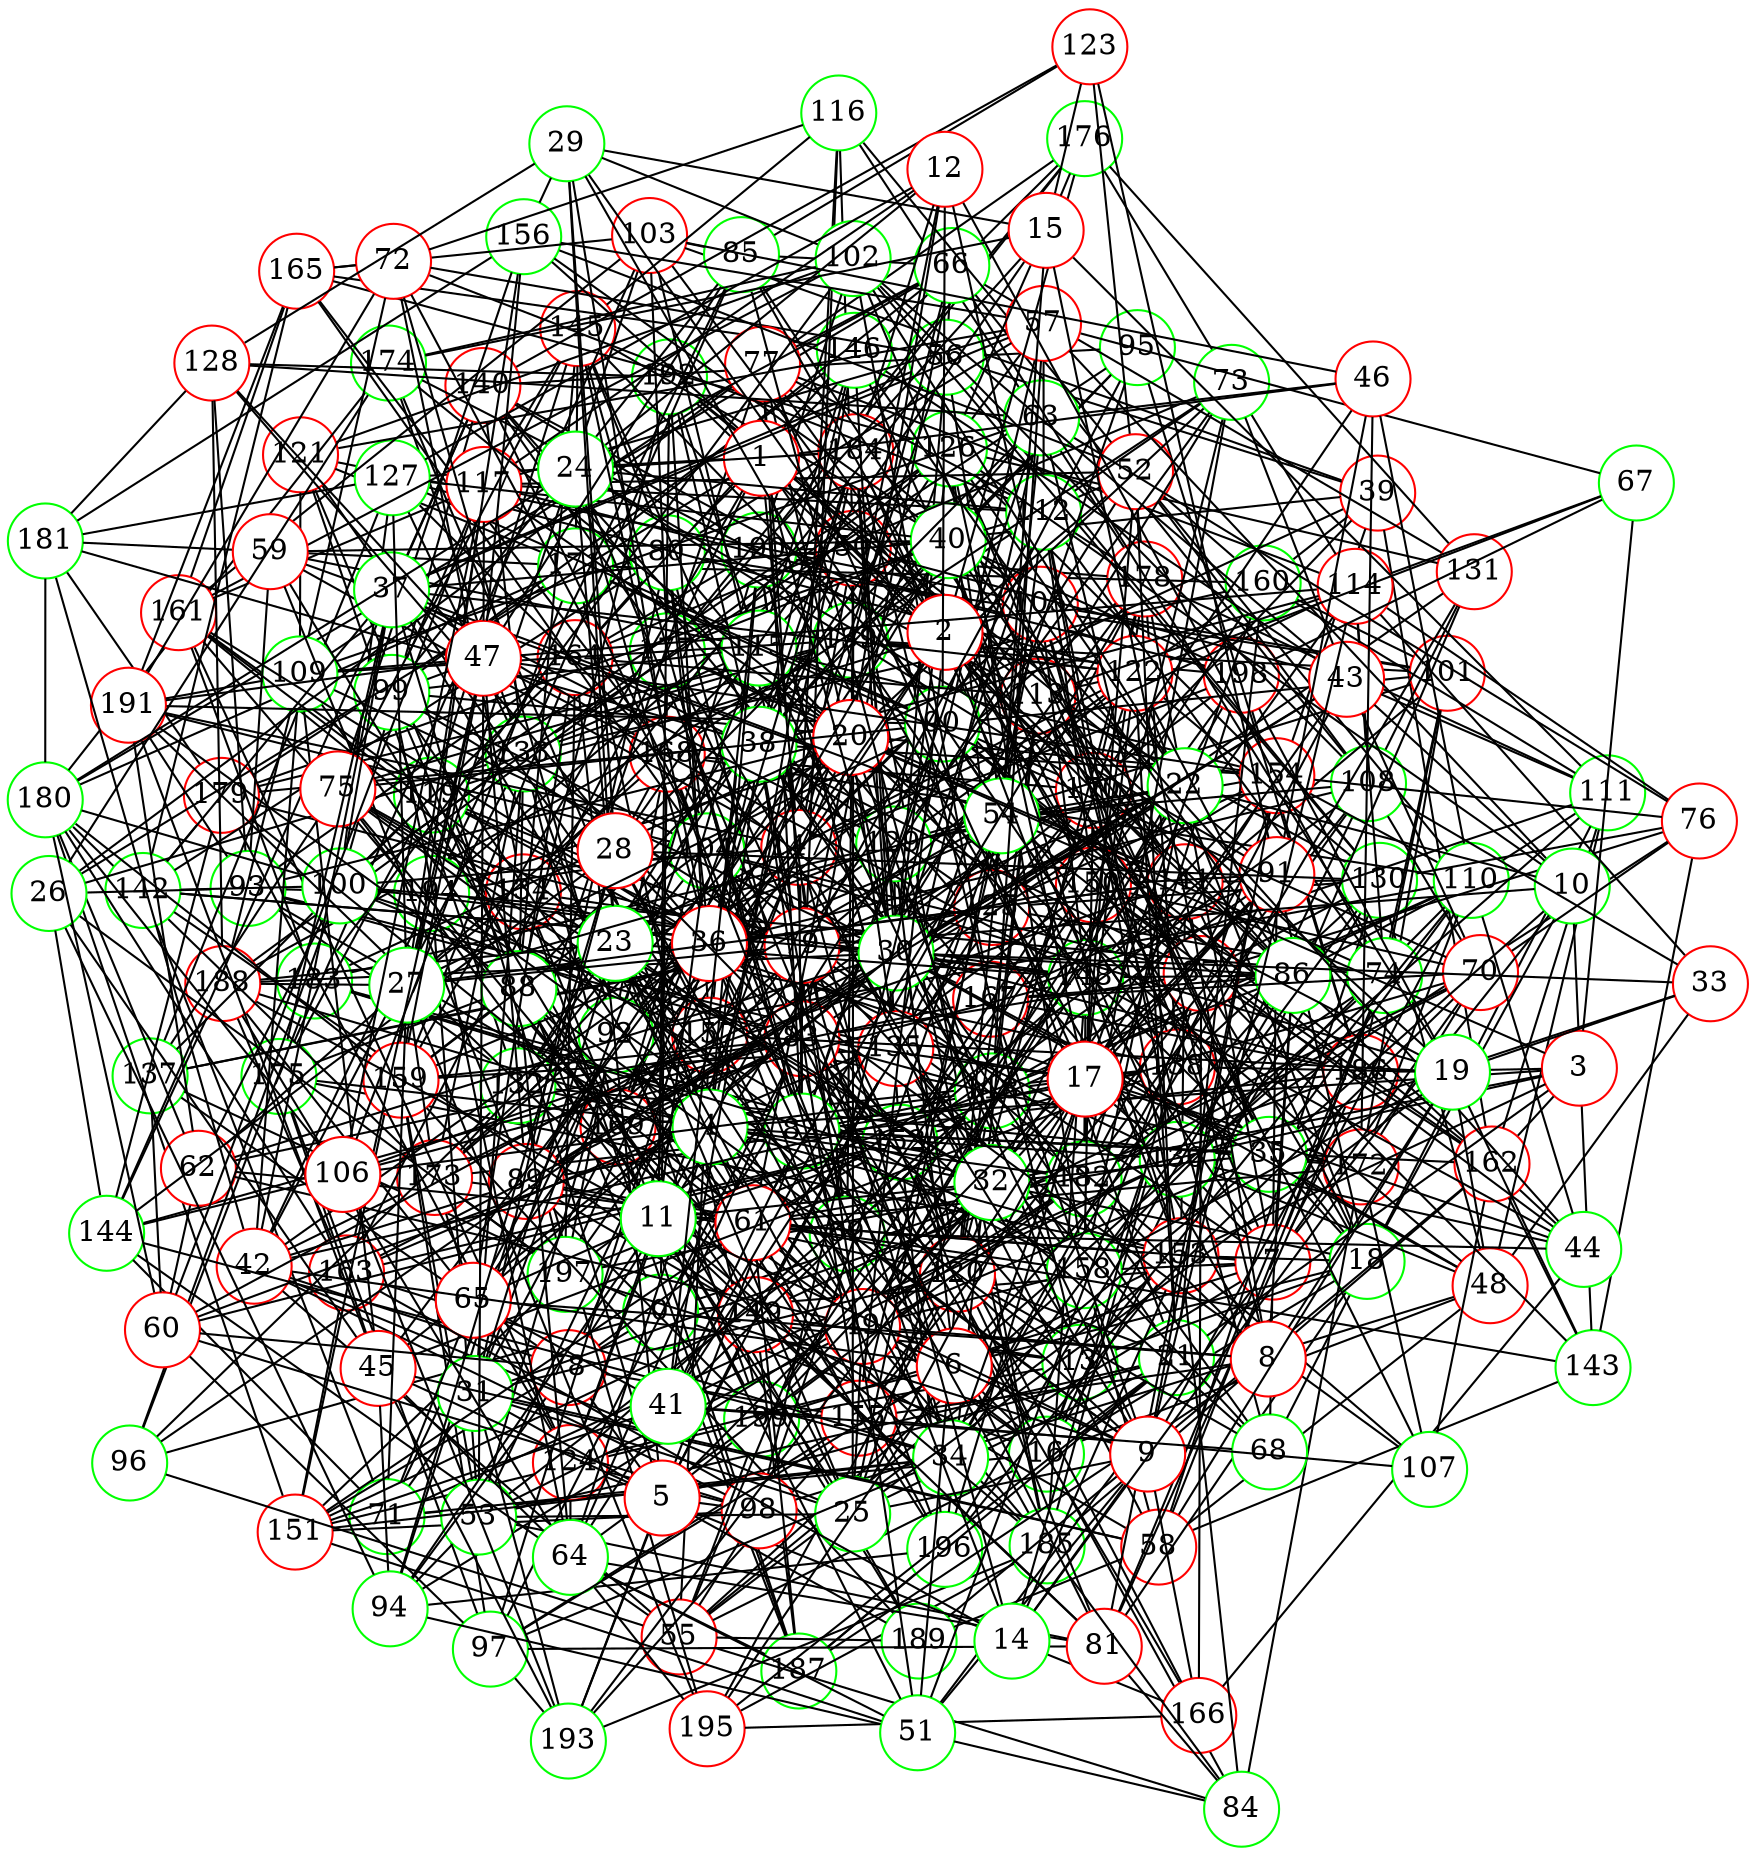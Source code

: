 graph {
graph ["layout"="fdp"]
node ["style"="filled","fillcolor"="white","fixedsize"="true","shape"="circle"]
"0" ["color"="green"]
"16" ["color"="green"]
"130" ["color"="green"]
"138" ["color"="red"]
"178" ["color"="red"]
"190" ["color"="green"]
"198" ["color"="red"]
"169" ["color"="red"]
"185" ["color"="green"]
"193" ["color"="green"]
"195" ["color"="red"]
"187" ["color"="green"]
"196" ["color"="green"]
"141" ["color"="red"]
"177" ["color"="green"]
"153" ["color"="red"]
"175" ["color"="green"]
"155" ["color"="red"]
"39" ["color"="red"]
"160" ["color"="green"]
"171" ["color"="green"]
"179" ["color"="red"]
"181" ["color"="green"]
"180" ["color"="green"]
"199" ["color"="green"]
"50" ["color"="red"]
"132" ["color"="green"]
"133" ["color"="green"]
"139" ["color"="green"]
"188" ["color"="red"]
"140" ["color"="red"]
"144" ["color"="green"]
"167" ["color"="red"]
"168" ["color"="red"]
"197" ["color"="green"]
"170" ["color"="red"]
"192" ["color"="green"]
"182" ["color"="green"]
"186" ["color"="red"]
"173" ["color"="red"]
"174" ["color"="green"]
"172" ["color"="red"]
"69" ["color"="green"]
"80" ["color"="green"]
"176" ["color"="green"]
"145" ["color"="red"]
"164" ["color"="red"]
"101" ["color"="red"]
"129" ["color"="green"]
"183" ["color"="green"]
"154" ["color"="red"]
"148" ["color"="green"]
"152" ["color"="green"]
"163" ["color"="red"]
"166" ["color"="red"]
"184" ["color"="red"]
"105" ["color"="red"]
"147" ["color"="red"]
"191" ["color"="red"]
"119" ["color"="green"]
"161" ["color"="red"]
"165" ["color"="red"]
"136" ["color"="green"]
"189" ["color"="green"]
"126" ["color"="green"]
"194" ["color"="green"]
"131" ["color"="red"]
"121" ["color"="red"]
"157" ["color"="red"]
"156" ["color"="green"]
"104" ["color"="green"]
"142" ["color"="green"]
"149" ["color"="red"]
"151" ["color"="red"]
"118" ["color"="green"]
"150" ["color"="red"]
"162" ["color"="red"]
"120" ["color"="red"]
"135" ["color"="red"]
"146" ["color"="green"]
"158" ["color"="green"]
"159" ["color"="red"]
"124" ["color"="red"]
"89" ["color"="red"]
"122" ["color"="red"]
"127" ["color"="green"]
"137" ["color"="green"]
"92" ["color"="green"]
"110" ["color"="green"]
"111" ["color"="green"]
"125" ["color"="red"]
"94" ["color"="green"]
"93" ["color"="green"]
"128" ["color"="red"]
"134" ["color"="red"]
"116" ["color"="green"]
"103" ["color"="red"]
"56" ["color"="green"]
"66" ["color"="green"]
"83" ["color"="red"]
"97" ["color"="green"]
"100" ["color"="green"]
"87" ["color"="red"]
"143" ["color"="green"]
"85" ["color"="green"]
"99" ["color"="green"]
"115" ["color"="green"]
"117" ["color"="red"]
"123" ["color"="red"]
"108" ["color"="green"]
"114" ["color"="red"]
"77" ["color"="red"]
"109" ["color"="green"]
"79" ["color"="red"]
"82" ["color"="green"]
"90" ["color"="green"]
"95" ["color"="green"]
"112" ["color"="green"]
"72" ["color"="red"]
"71" ["color"="green"]
"48" ["color"="red"]
"98" ["color"="red"]
"58" ["color"="red"]
"74" ["color"="green"]
"81" ["color"="red"]
"84" ["color"="green"]
"18" ["color"="green"]
"35" ["color"="green"]
"49" ["color"="red"]
"53" ["color"="green"]
"88" ["color"="green"]
"91" ["color"="red"]
"62" ["color"="red"]
"55" ["color"="red"]
"96" ["color"="green"]
"68" ["color"="green"]
"113" ["color"="red"]
"21" ["color"="green"]
"38" ["color"="green"]
"63" ["color"="green"]
"76" ["color"="red"]
"52" ["color"="red"]
"78" ["color"="red"]
"25" ["color"="green"]
"42" ["color"="red"]
"31" ["color"="green"]
"7" ["color"="red"]
"34" ["color"="green"]
"70" ["color"="red"]
"10" ["color"="green"]
"22" ["color"="green"]
"102" ["color"="green"]
"54" ["color"="green"]
"59" ["color"="red"]
"30" ["color"="green"]
"33" ["color"="red"]
"40" ["color"="green"]
"44" ["color"="green"]
"43" ["color"="red"]
"73" ["color"="green"]
"45" ["color"="red"]
"64" ["color"="green"]
"86" ["color"="green"]
"57" ["color"="red"]
"67" ["color"="green"]
"51" ["color"="green"]
"61" ["color"="red"]
"13" ["color"="green"]
"20" ["color"="red"]
"1" ["color"="red"]
"26" ["color"="green"]
"46" ["color"="red"]
"2" ["color"="red"]
"65" ["color"="red"]
"3" ["color"="red"]
"32" ["color"="green"]
"75" ["color"="red"]
"4" ["color"="green"]
"37" ["color"="green"]
"60" ["color"="red"]
"5" ["color"="red"]
"6" ["color"="red"]
"23" ["color"="green"]
"24" ["color"="green"]
"36" ["color"="red"]
"107" ["color"="green"]
"29" ["color"="green"]
"8" ["color"="red"]
"19" ["color"="green"]
"9" ["color"="red"]
"11" ["color"="green"]
"14" ["color"="green"]
"12" ["color"="red"]
"15" ["color"="red"]
"28" ["color"="red"]
"17" ["color"="red"]
"27" ["color"="green"]
"47" ["color"="red"]
"41" ["color"="green"]
"106" ["color"="red"]
"0" -- "16"
"0" -- "96"
"0" -- "113"
"0" -- "177"
"0" -- "7"
"0" -- "121"
"0" -- "137"
"0" -- "186"
"0" -- "187"
"0" -- "13"
"0" -- "78"
"16" -- "130"
"16" -- "39"
"16" -- "71"
"16" -- "168"
"16" -- "169"
"16" -- "108"
"16" -- "48"
"16" -- "18"
"16" -- "84"
"16" -- "21"
"16" -- "55"
"16" -- "152"
"16" -- "93"
"130" -- "138"
"130" -- "141"
"138" -- "178"
"138" -- "169"
"138" -- "185"
"178" -- "190"
"190" -- "198"
"169" -- "198"
"169" -- "185"
"169" -- "187"
"185" -- "193"
"185" -- "195"
"187" -- "196"
"141" -- "177"
"141" -- "153"
"153" -- "196"
"153" -- "175"
"153" -- "155"
"155" -- "193"
"39" -- "160"
"39" -- "50"
"39" -- "162"
"39" -- "103"
"39" -- "56"
"39" -- "170"
"160" -- "171"
"171" -- "179"
"171" -- "180"
"171" -- "181"
"171" -- "199"
"179" -- "181"
"180" -- "181"
"50" -- "132"
"50" -- "69"
"50" -- "134"
"50" -- "169"
"50" -- "139"
"50" -- "147"
"50" -- "116"
"50" -- "185"
"50" -- "190"
"132" -- "195"
"132" -- "133"
"132" -- "197"
"132" -- "172"
"133" -- "160"
"133" -- "199"
"133" -- "169"
"133" -- "139"
"133" -- "140"
"133" -- "173"
"133" -- "174"
"133" -- "182"
"139" -- "198"
"139" -- "179"
"139" -- "188"
"140" -- "144"
"140" -- "177"
"140" -- "167"
"140" -- "190"
"144" -- "179"
"144" -- "188"
"167" -- "168"
"167" -- "186"
"168" -- "197"
"168" -- "170"
"170" -- "192"
"170" -- "178"
"170" -- "182"
"182" -- "198"
"186" -- "198"
"173" -- "178"
"173" -- "180"
"173" -- "197"
"173" -- "186"
"174" -- "180"
"69" -- "173"
"69" -- "80"
"69" -- "147"
"69" -- "118"
"69" -- "150"
"69" -- "89"
"69" -- "93"
"69" -- "190"
"80" -- "176"
"80" -- "145"
"80" -- "177"
"80" -- "164"
"80" -- "101"
"80" -- "104"
"80" -- "136"
"80" -- "142"
"176" -- "177"
"176" -- "190"
"145" -- "171"
"164" -- "197"
"164" -- "190"
"101" -- "160"
"101" -- "129"
"101" -- "148"
"101" -- "105"
"101" -- "186"
"101" -- "139"
"101" -- "172"
"129" -- "160"
"129" -- "140"
"129" -- "175"
"129" -- "183"
"129" -- "185"
"129" -- "154"
"148" -- "199"
"148" -- "178"
"148" -- "182"
"148" -- "152"
"148" -- "185"
"148" -- "154"
"152" -- "160"
"152" -- "163"
"152" -- "196"
"152" -- "197"
"152" -- "166"
"152" -- "198"
"152" -- "183"
"152" -- "184"
"163" -- "177"
"163" -- "180"
"163" -- "167"
"163" -- "188"
"166" -- "195"
"105" -- "197"
"105" -- "138"
"105" -- "147"
"105" -- "148"
"105" -- "119"
"105" -- "184"
"105" -- "121"
"105" -- "156"
"147" -- "198"
"147" -- "173"
"147" -- "190"
"147" -- "191"
"119" -- "145"
"119" -- "161"
"119" -- "136"
"119" -- "189"
"119" -- "126"
"119" -- "175"
"161" -- "165"
"161" -- "183"
"161" -- "169"
"165" -- "168"
"165" -- "191"
"136" -- "197"
"136" -- "184"
"126" -- "129"
"126" -- "194"
"126" -- "131"
"126" -- "132"
"126" -- "165"
"126" -- "170"
"126" -- "147"
"126" -- "154"
"126" -- "188"
"131" -- "176"
"131" -- "153"
"121" -- "132"
"121" -- "171"
"121" -- "157"
"157" -- "192"
"157" -- "170"
"157" -- "172"
"157" -- "190"
"156" -- "181"
"104" -- "194"
"104" -- "132"
"104" -- "165"
"104" -- "140"
"104" -- "152"
"104" -- "153"
"104" -- "191"
"142" -- "179"
"142" -- "149"
"142" -- "165"
"149" -- "178"
"149" -- "151"
"149" -- "187"
"151" -- "194"
"151" -- "163"
"151" -- "180"
"151" -- "197"
"151" -- "199"
"118" -- "138"
"118" -- "150"
"118" -- "120"
"118" -- "124"
"150" -- "162"
"150" -- "197"
"150" -- "154"
"162" -- "170"
"162" -- "185"
"162" -- "189"
"120" -- "195"
"120" -- "135"
"120" -- "199"
"120" -- "139"
"120" -- "177"
"120" -- "178"
"120" -- "148"
"120" -- "155"
"120" -- "190"
"135" -- "170"
"135" -- "146"
"135" -- "149"
"135" -- "158"
"135" -- "190"
"135" -- "159"
"146" -- "164"
"146" -- "165"
"146" -- "150"
"158" -- "194"
"158" -- "170"
"159" -- "164"
"159" -- "170"
"159" -- "180"
"159" -- "189"
"124" -- "161"
"124" -- "147"
"124" -- "179"
"124" -- "166"
"89" -- "199"
"89" -- "169"
"89" -- "138"
"89" -- "120"
"89" -- "122"
"89" -- "92"
"89" -- "125"
"89" -- "94"
"122" -- "130"
"122" -- "139"
"122" -- "127"
"127" -- "133"
"127" -- "181"
"127" -- "168"
"127" -- "184"
"127" -- "137"
"127" -- "170"
"137" -- "150"
"92" -- "129"
"92" -- "196"
"92" -- "105"
"92" -- "139"
"92" -- "110"
"92" -- "190"
"110" -- "168"
"110" -- "172"
"110" -- "111"
"110" -- "118"
"110" -- "152"
"110" -- "154"
"110" -- "158"
"111" -- "160"
"111" -- "162"
"111" -- "178"
"111" -- "167"
"125" -- "130"
"125" -- "131"
"125" -- "137"
"125" -- "170"
"125" -- "141"
"125" -- "154"
"125" -- "126"
"125" -- "190"
"94" -- "196"
"94" -- "182"
"93" -- "128"
"93" -- "194"
"93" -- "164"
"93" -- "118"
"93" -- "135"
"93" -- "191"
"128" -- "192"
"128" -- "181"
"128" -- "188"
"134" -- "161"
"134" -- "148"
"134" -- "187"
"134" -- "172"
"116" -- "145"
"116" -- "178"
"116" -- "147"
"103" -- "161"
"103" -- "177"
"103" -- "194"
"103" -- "147"
"103" -- "165"
"103" -- "175"
"56" -- "66"
"56" -- "130"
"56" -- "134"
"56" -- "72"
"56" -- "140"
"56" -- "157"
"56" -- "158"
"56" -- "95"
"66" -- "83"
"66" -- "131"
"66" -- "147"
"66" -- "180"
"66" -- "85"
"66" -- "171"
"66" -- "108"
"66" -- "77"
"83" -- "97"
"83" -- "163"
"83" -- "100"
"83" -- "132"
"83" -- "166"
"83" -- "169"
"83" -- "144"
"83" -- "178"
"83" -- "116"
"83" -- "87"
"83" -- "159"
"97" -- "193"
"97" -- "155"
"97" -- "159"
"97" -- "175"
"100" -- "164"
"100" -- "133"
"100" -- "137"
"100" -- "140"
"100" -- "142"
"100" -- "177"
"100" -- "147"
"100" -- "148"
"100" -- "180"
"100" -- "119"
"100" -- "157"
"100" -- "127"
"87" -- "130"
"87" -- "162"
"87" -- "164"
"87" -- "166"
"87" -- "104"
"87" -- "143"
"87" -- "145"
"87" -- "118"
"143" -- "162"
"143" -- "189"
"85" -- "194"
"85" -- "99"
"85" -- "133"
"85" -- "150"
"85" -- "103"
"85" -- "170"
"85" -- "123"
"99" -- "146"
"99" -- "115"
"99" -- "117"
"99" -- "104"
"99" -- "154"
"115" -- "192"
"115" -- "146"
"115" -- "119"
"115" -- "169"
"115" -- "154"
"117" -- "161"
"117" -- "198"
"117" -- "145"
"117" -- "159"
"123" -- "178"
"123" -- "140"
"108" -- "131"
"108" -- "114"
"108" -- "182"
"108" -- "155"
"114" -- "176"
"114" -- "147"
"114" -- "118"
"77" -- "132"
"77" -- "109"
"77" -- "79"
"77" -- "112"
"77" -- "176"
"77" -- "82"
"77" -- "114"
"77" -- "87"
"77" -- "184"
"109" -- "149"
"109" -- "167"
"109" -- "121"
"109" -- "139"
"109" -- "188"
"109" -- "191"
"79" -- "192"
"79" -- "99"
"79" -- "142"
"79" -- "82"
"79" -- "147"
"79" -- "179"
"79" -- "148"
"79" -- "119"
"82" -- "193"
"82" -- "162"
"82" -- "168"
"82" -- "145"
"82" -- "177"
"82" -- "147"
"82" -- "118"
"82" -- "182"
"82" -- "183"
"82" -- "90"
"82" -- "158"
"90" -- "162"
"90" -- "194"
"90" -- "101"
"90" -- "138"
"90" -- "171"
"90" -- "186"
"90" -- "95"
"90" -- "191"
"95" -- "133"
"95" -- "135"
"95" -- "186"
"95" -- "139"
"112" -- "136"
"112" -- "139"
"112" -- "178"
"112" -- "117"
"112" -- "150"
"112" -- "153"
"112" -- "125"
"72" -- "112"
"72" -- "116"
"72" -- "165"
"72" -- "134"
"72" -- "104"
"72" -- "92"
"72" -- "109"
"72" -- "191"
"71" -- "144"
"71" -- "136"
"71" -- "92"
"71" -- "142"
"48" -- "98"
"48" -- "130"
"48" -- "167"
"48" -- "136"
"48" -- "58"
"48" -- "111"
"98" -- "151"
"98" -- "124"
"58" -- "130"
"58" -- "147"
"58" -- "89"
"58" -- "74"
"58" -- "158"
"74" -- "112"
"74" -- "81"
"74" -- "114"
"74" -- "100"
"74" -- "101"
"74" -- "182"
"74" -- "136"
"74" -- "125"
"81" -- "97"
"81" -- "84"
"81" -- "149"
"81" -- "104"
"81" -- "152"
"81" -- "154"
"81" -- "186"
"84" -- "153"
"84" -- "185"
"84" -- "172"
"18" -- "35"
"18" -- "68"
"18" -- "132"
"18" -- "141"
"18" -- "111"
"18" -- "81"
"18" -- "113"
"18" -- "153"
"18" -- "90"
"18" -- "122"
"18" -- "91"
"18" -- "124"
"35" -- "104"
"35" -- "170"
"35" -- "172"
"35" -- "110"
"35" -- "49"
"35" -- "82"
"35" -- "115"
"35" -- "55"
"35" -- "126"
"49" -- "198"
"49" -- "177"
"49" -- "53"
"49" -- "182"
"49" -- "88"
"49" -- "185"
"49" -- "91"
"49" -- "92"
"49" -- "62"
"49" -- "158"
"53" -- "81"
"53" -- "194"
"53" -- "69"
"53" -- "92"
"53" -- "157"
"53" -- "94"
"53" -- "159"
"88" -- "192"
"88" -- "99"
"88" -- "145"
"88" -- "122"
"88" -- "189"
"88" -- "95"
"88" -- "159"
"88" -- "191"
"91" -- "192"
"91" -- "167"
"91" -- "199"
"91" -- "150"
"91" -- "152"
"91" -- "123"
"62" -- "100"
"62" -- "180"
"62" -- "167"
"62" -- "168"
"62" -- "191"
"55" -- "96"
"55" -- "98"
"55" -- "69"
"55" -- "199"
"55" -- "144"
"55" -- "84"
"55" -- "153"
"55" -- "157"
"55" -- "189"
"55" -- "158"
"96" -- "100"
"96" -- "132"
"96" -- "183"
"96" -- "169"
"68" -- "83"
"68" -- "120"
"68" -- "105"
"68" -- "79"
"113" -- "130"
"113" -- "164"
"113" -- "196"
"113" -- "141"
"113" -- "174"
"113" -- "114"
"113" -- "118"
"113" -- "120"
"113" -- "122"
"113" -- "156"
"21" -- "160"
"21" -- "195"
"21" -- "38"
"21" -- "52"
"21" -- "53"
"21" -- "120"
"21" -- "25"
"21" -- "90"
"21" -- "122"
"21" -- "187"
"38" -- "68"
"38" -- "69"
"38" -- "169"
"38" -- "145"
"38" -- "114"
"38" -- "146"
"38" -- "179"
"38" -- "181"
"38" -- "184"
"38" -- "154"
"38" -- "155"
"38" -- "125"
"38" -- "63"
"63" -- "128"
"63" -- "82"
"63" -- "135"
"63" -- "76"
"63" -- "109"
"63" -- "125"
"76" -- "114"
"76" -- "130"
"76" -- "87"
"76" -- "136"
"76" -- "154"
"76" -- "143"
"52" -- "112"
"52" -- "160"
"52" -- "116"
"52" -- "117"
"52" -- "108"
"52" -- "156"
"52" -- "78"
"52" -- "110"
"78" -- "151"
"78" -- "137"
"78" -- "155"
"78" -- "108"
"78" -- "94"
"25" -- "105"
"25" -- "42"
"25" -- "49"
"25" -- "50"
"25" -- "53"
"25" -- "122"
"25" -- "92"
"25" -- "31"
"42" -- "98"
"42" -- "194"
"42" -- "133"
"42" -- "109"
"42" -- "173"
"42" -- "78"
"42" -- "181"
"42" -- "55"
"42" -- "89"
"31" -- "80"
"31" -- "193"
"31" -- "115"
"31" -- "133"
"31" -- "182"
"31" -- "71"
"31" -- "120"
"31" -- "169"
"31" -- "58"
"7" -- "34"
"7" -- "68"
"7" -- "70"
"7" -- "199"
"7" -- "136"
"7" -- "10"
"7" -- "74"
"7" -- "139"
"7" -- "110"
"7" -- "79"
"7" -- "113"
"7" -- "178"
"7" -- "51"
"7" -- "86"
"7" -- "153"
"7" -- "91"
"7" -- "61"
"7" -- "158"
"34" -- "97"
"34" -- "130"
"34" -- "131"
"34" -- "163"
"34" -- "71"
"34" -- "79"
"34" -- "144"
"34" -- "83"
"34" -- "151"
"34" -- "91"
"70" -- "149"
"70" -- "150"
"70" -- "182"
"70" -- "167"
"70" -- "152"
"70" -- "171"
"70" -- "76"
"70" -- "108"
"70" -- "172"
"10" -- "18"
"10" -- "35"
"10" -- "22"
"10" -- "57"
"10" -- "43"
"10" -- "126"
"10" -- "79"
"10" -- "143"
"22" -- "192"
"22" -- "129"
"22" -- "102"
"22" -- "199"
"22" -- "169"
"22" -- "79"
"22" -- "49"
"22" -- "83"
"22" -- "54"
"22" -- "30"
"22" -- "126"
"22" -- "158"
"102" -- "113"
"102" -- "161"
"102" -- "130"
"102" -- "167"
"102" -- "183"
"102" -- "121"
"102" -- "108"
"102" -- "174"
"102" -- "190"
"54" -- "98"
"54" -- "108"
"54" -- "87"
"54" -- "120"
"54" -- "59"
"54" -- "155"
"54" -- "92"
"54" -- "126"
"59" -- "115"
"59" -- "147"
"59" -- "89"
"59" -- "169"
"59" -- "93"
"30" -- "33"
"30" -- "129"
"30" -- "194"
"30" -- "40"
"30" -- "43"
"30" -- "45"
"30" -- "77"
"30" -- "173"
"30" -- "142"
"30" -- "48"
"30" -- "112"
"30" -- "86"
"30" -- "56"
"30" -- "184"
"30" -- "89"
"30" -- "186"
"30" -- "188"
"30" -- "62"
"30" -- "158"
"33" -- "48"
"33" -- "114"
"33" -- "136"
"33" -- "108"
"40" -- "198"
"40" -- "44"
"40" -- "141"
"40" -- "112"
"40" -- "145"
"40" -- "177"
"40" -- "179"
"40" -- "89"
"40" -- "153"
"40" -- "59"
"40" -- "127"
"44" -- "162"
"44" -- "148"
"44" -- "69"
"44" -- "150"
"44" -- "166"
"44" -- "136"
"44" -- "110"
"43" -- "50"
"43" -- "146"
"43" -- "70"
"43" -- "102"
"43" -- "182"
"43" -- "73"
"43" -- "169"
"43" -- "111"
"73" -- "112"
"73" -- "113"
"73" -- "129"
"73" -- "148"
"73" -- "164"
"73" -- "182"
"73" -- "168"
"45" -- "64"
"45" -- "193"
"45" -- "58"
"45" -- "138"
"45" -- "109"
"45" -- "94"
"45" -- "175"
"45" -- "191"
"64" -- "99"
"64" -- "195"
"64" -- "81"
"64" -- "83"
"64" -- "182"
"64" -- "88"
"64" -- "187"
"64" -- "124"
"64" -- "188"
"64" -- "125"
"86" -- "196"
"86" -- "167"
"86" -- "110"
"86" -- "113"
"86" -- "146"
"86" -- "148"
"86" -- "87"
"86" -- "122"
"57" -- "80"
"57" -- "112"
"57" -- "98"
"57" -- "67"
"57" -- "117"
"57" -- "118"
"57" -- "121"
"57" -- "156"
"57" -- "126"
"67" -- "114"
"67" -- "198"
"67" -- "122"
"51" -- "64"
"51" -- "84"
"51" -- "87"
"51" -- "151"
"51" -- "120"
"51" -- "94"
"51" -- "79"
"61" -- "99"
"61" -- "172"
"61" -- "174"
"61" -- "143"
"61" -- "178"
"61" -- "179"
"61" -- "151"
"61" -- "152"
"61" -- "153"
"61" -- "155"
"61" -- "187"
"61" -- "62"
"61" -- "158"
"13" -- "16"
"13" -- "18"
"13" -- "194"
"13" -- "83"
"13" -- "20"
"13" -- "149"
"13" -- "70"
"13" -- "199"
"13" -- "184"
"13" -- "110"
"20" -- "39"
"20" -- "135"
"20" -- "73"
"20" -- "74"
"20" -- "45"
"20" -- "141"
"20" -- "173"
"20" -- "78"
"20" -- "174"
"20" -- "48"
"20" -- "177"
"20" -- "117"
"20" -- "183"
"20" -- "61"
"20" -- "93"
"20" -- "159"
"1" -- "177"
"1" -- "147"
"1" -- "86"
"1" -- "26"
"1" -- "138"
"1" -- "141"
"1" -- "30"
"1" -- "46"
"1" -- "159"
"26" -- "144"
"26" -- "133"
"26" -- "197"
"26" -- "45"
"26" -- "77"
"26" -- "93"
"26" -- "94"
"26" -- "174"
"46" -- "103"
"46" -- "170"
"46" -- "91"
"46" -- "172"
"46" -- "110"
"46" -- "63"
"2" -- "176"
"2" -- "65"
"2" -- "35"
"2" -- "52"
"2" -- "103"
"2" -- "153"
"2" -- "169"
"2" -- "155"
"2" -- "140"
"65" -- "164"
"65" -- "71"
"65" -- "170"
"65" -- "92"
"65" -- "124"
"65" -- "188"
"65" -- "173"
"3" -- "32"
"3" -- "162"
"3" -- "67"
"3" -- "4"
"3" -- "21"
"3" -- "54"
"3" -- "182"
"3" -- "153"
"3" -- "186"
"32" -- "49"
"32" -- "177"
"32" -- "193"
"32" -- "35"
"32" -- "85"
"32" -- "134"
"32" -- "183"
"32" -- "43"
"32" -- "75"
"32" -- "61"
"75" -- "145"
"75" -- "82"
"75" -- "134"
"75" -- "137"
"75" -- "90"
"75" -- "139"
"75" -- "155"
"75" -- "156"
"75" -- "157"
"4" -- "64"
"4" -- "37"
"4" -- "38"
"4" -- "136"
"4" -- "175"
"4" -- "16"
"4" -- "182"
"4" -- "184"
"4" -- "153"
"4" -- "60"
"4" -- "188"
"4" -- "190"
"37" -- "129"
"37" -- "100"
"37" -- "40"
"37" -- "168"
"37" -- "42"
"37" -- "140"
"37" -- "142"
"37" -- "175"
"37" -- "54"
"37" -- "56"
"37" -- "57"
"37" -- "122"
"60" -- "97"
"60" -- "98"
"60" -- "180"
"60" -- "117"
"60" -- "152"
"60" -- "137"
"60" -- "157"
"60" -- "62"
"60" -- "78"
"5" -- "193"
"5" -- "98"
"5" -- "164"
"5" -- "37"
"5" -- "135"
"5" -- "199"
"5" -- "45"
"5" -- "78"
"5" -- "21"
"5" -- "149"
"5" -- "91"
"5" -- "189"
"5" -- "31"
"6" -- "97"
"6" -- "129"
"6" -- "195"
"6" -- "86"
"6" -- "23"
"6" -- "24"
"6" -- "42"
"6" -- "111"
"23" -- "161"
"23" -- "196"
"23" -- "138"
"23" -- "49"
"23" -- "148"
"23" -- "24"
"23" -- "88"
"23" -- "152"
"23" -- "25"
"23" -- "188"
"23" -- "29"
"23" -- "61"
"23" -- "31"
"24" -- "112"
"24" -- "66"
"24" -- "36"
"24" -- "180"
"24" -- "184"
"24" -- "170"
"24" -- "91"
"36" -- "128"
"36" -- "97"
"36" -- "161"
"36" -- "196"
"36" -- "69"
"36" -- "197"
"36" -- "38"
"36" -- "40"
"36" -- "42"
"36" -- "107"
"36" -- "108"
"36" -- "80"
"36" -- "145"
"36" -- "119"
"36" -- "184"
"36" -- "185"
"36" -- "125"
"107" -- "162"
"107" -- "153"
"107" -- "170"
"107" -- "155"
"107" -- "172"
"29" -- "128"
"29" -- "50"
"29" -- "102"
"29" -- "168"
"29" -- "139"
"29" -- "156"
"8" -- "49"
"8" -- "65"
"8" -- "19"
"8" -- "86"
"8" -- "182"
"8" -- "139"
"8" -- "155"
"8" -- "187"
"8" -- "141"
"8" -- "63"
"19" -- "33"
"19" -- "66"
"19" -- "198"
"19" -- "104"
"19" -- "138"
"19" -- "143"
"19" -- "48"
"19" -- "113"
"19" -- "150"
"19" -- "25"
"19" -- "58"
"19" -- "157"
"19" -- "158"
"9" -- "69"
"9" -- "197"
"9" -- "166"
"9" -- "135"
"9" -- "167"
"9" -- "11"
"9" -- "14"
"9" -- "49"
"9" -- "82"
"9" -- "114"
"9" -- "51"
"9" -- "115"
"9" -- "88"
"9" -- "25"
"9" -- "154"
"9" -- "186"
"11" -- "32"
"11" -- "192"
"11" -- "65"
"11" -- "134"
"11" -- "199"
"11" -- "104"
"11" -- "168"
"11" -- "75"
"11" -- "112"
"11" -- "81"
"11" -- "51"
"11" -- "86"
"11" -- "88"
"11" -- "152"
"11" -- "25"
"11" -- "185"
"11" -- "124"
"11" -- "188"
"11" -- "94"
"11" -- "191"
"14" -- "147"
"14" -- "163"
"14" -- "87"
"14" -- "168"
"14" -- "153"
"14" -- "172"
"12" -- "20"
"12" -- "117"
"12" -- "24"
"12" -- "184"
"12" -- "105"
"12" -- "74"
"12" -- "90"
"12" -- "139"
"12" -- "127"
"15" -- "176"
"15" -- "177"
"15" -- "54"
"15" -- "87"
"15" -- "123"
"15" -- "28"
"15" -- "29"
"15" -- "126"
"15" -- "174"
"15" -- "111"
"28" -- "144"
"28" -- "49"
"28" -- "34"
"28" -- "130"
"28" -- "152"
"28" -- "168"
"28" -- "89"
"28" -- "29"
"28" -- "94"
"28" -- "63"
"17" -- "160"
"17" -- "34"
"17" -- "196"
"17" -- "135"
"17" -- "136"
"17" -- "42"
"17" -- "44"
"17" -- "77"
"17" -- "83"
"17" -- "52"
"17" -- "120"
"17" -- "25"
"17" -- "122"
"17" -- "154"
"17" -- "126"
"27" -- "194"
"27" -- "195"
"27" -- "134"
"27" -- "71"
"27" -- "141"
"27" -- "173"
"27" -- "47"
"27" -- "79"
"27" -- "54"
"27" -- "90"
"27" -- "156"
"27" -- "188"
"27" -- "127"
"47" -- "128"
"47" -- "99"
"47" -- "163"
"47" -- "109"
"47" -- "114"
"47" -- "148"
"47" -- "53"
"47" -- "85"
"47" -- "117"
"47" -- "89"
"47" -- "154"
"47" -- "156"
"47" -- "159"
"47" -- "191"
"41" -- "65"
"41" -- "82"
"41" -- "146"
"41" -- "68"
"41" -- "54"
"41" -- "118"
"41" -- "151"
"41" -- "136"
"41" -- "155"
"41" -- "190"
"106" -- "144"
"106" -- "193"
"106" -- "148"
"106" -- "180"
"106" -- "117"
"106" -- "118"
"106" -- "171"
"106" -- "141"
}